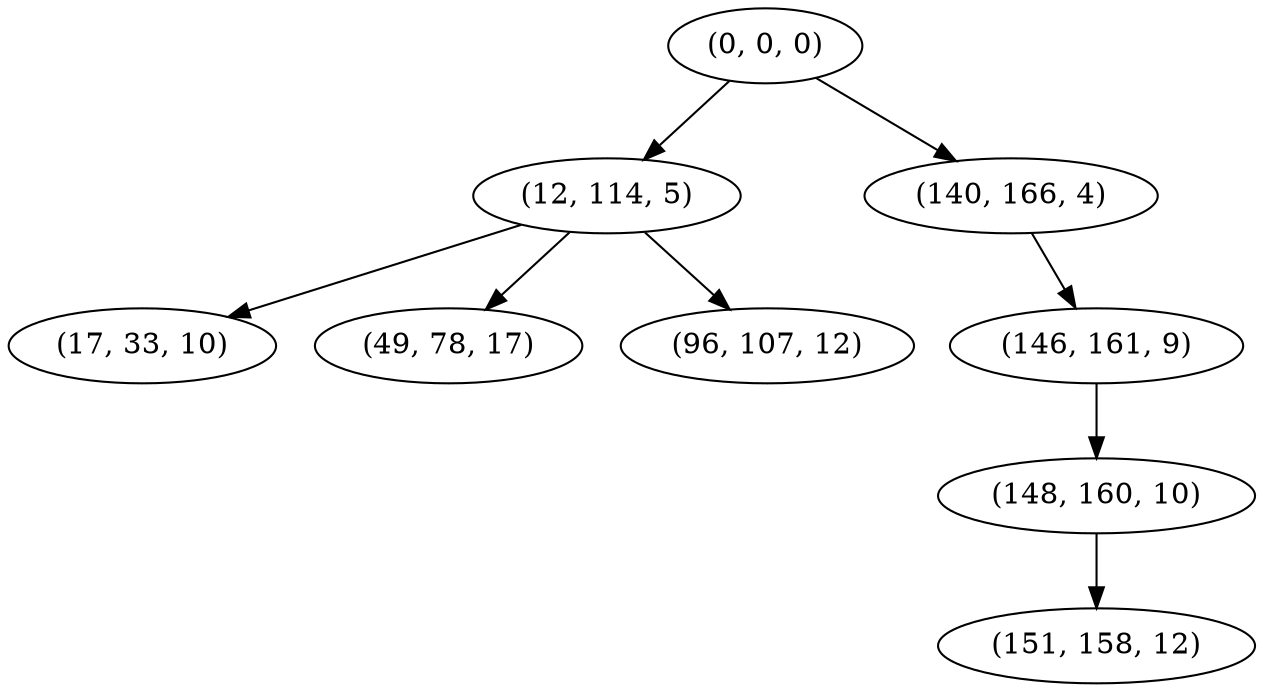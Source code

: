 digraph tree {
    "(0, 0, 0)";
    "(12, 114, 5)";
    "(17, 33, 10)";
    "(49, 78, 17)";
    "(96, 107, 12)";
    "(140, 166, 4)";
    "(146, 161, 9)";
    "(148, 160, 10)";
    "(151, 158, 12)";
    "(0, 0, 0)" -> "(12, 114, 5)";
    "(0, 0, 0)" -> "(140, 166, 4)";
    "(12, 114, 5)" -> "(17, 33, 10)";
    "(12, 114, 5)" -> "(49, 78, 17)";
    "(12, 114, 5)" -> "(96, 107, 12)";
    "(140, 166, 4)" -> "(146, 161, 9)";
    "(146, 161, 9)" -> "(148, 160, 10)";
    "(148, 160, 10)" -> "(151, 158, 12)";
}
